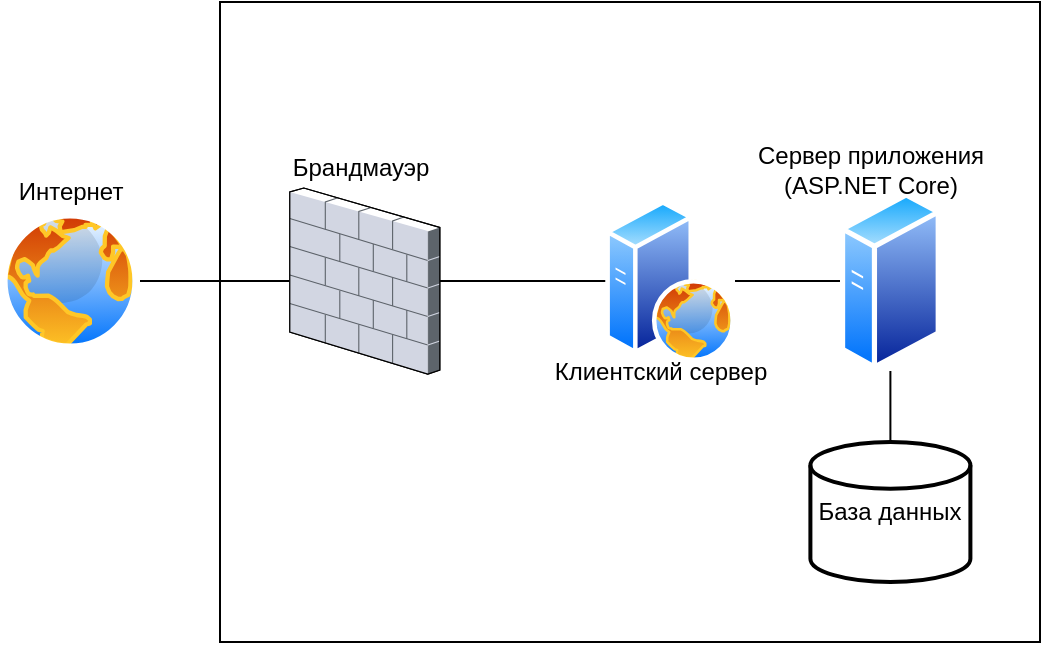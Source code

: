 <mxfile version="14.4.8" type="device"><diagram id="2Rt1tRd_GSVfDEPqqMQH" name="Page-1"><mxGraphModel dx="515" dy="760" grid="1" gridSize="10" guides="1" tooltips="1" connect="1" arrows="1" fold="1" page="1" pageScale="1" pageWidth="2339" pageHeight="3300" math="0" shadow="0"><root><mxCell id="0"/><mxCell id="1" parent="0"/><mxCell id="icf4pILTBsQpVlbFf6u3-1" value="База данных" style="strokeWidth=2;html=1;shape=mxgraph.flowchart.database;whiteSpace=wrap;" vertex="1" parent="1"><mxGeometry x="645.2" y="240" width="80" height="70" as="geometry"/></mxCell><mxCell id="icf4pILTBsQpVlbFf6u3-12" style="edgeStyle=orthogonalEdgeStyle;rounded=0;orthogonalLoop=1;jettySize=auto;html=1;exitX=1;exitY=0.5;exitDx=0;exitDy=0;endArrow=none;endFill=0;" edge="1" parent="1" source="icf4pILTBsQpVlbFf6u3-2" target="icf4pILTBsQpVlbFf6u3-3"><mxGeometry relative="1" as="geometry"/></mxCell><mxCell id="icf4pILTBsQpVlbFf6u3-2" value="" style="aspect=fixed;perimeter=ellipsePerimeter;html=1;align=center;shadow=0;dashed=0;spacingTop=3;image;image=img/lib/active_directory/internet_globe.svg;" vertex="1" parent="1"><mxGeometry x="240" y="124.5" width="70" height="70" as="geometry"/></mxCell><mxCell id="icf4pILTBsQpVlbFf6u3-13" style="edgeStyle=orthogonalEdgeStyle;rounded=0;orthogonalLoop=1;jettySize=auto;html=1;endArrow=none;endFill=0;" edge="1" parent="1" source="icf4pILTBsQpVlbFf6u3-3" target="icf4pILTBsQpVlbFf6u3-7"><mxGeometry relative="1" as="geometry"/></mxCell><mxCell id="icf4pILTBsQpVlbFf6u3-3" value="" style="verticalLabelPosition=bottom;aspect=fixed;html=1;verticalAlign=top;strokeColor=none;align=center;outlineConnect=0;shape=mxgraph.citrix.firewall;" vertex="1" parent="1"><mxGeometry x="384.9" y="113" width="75" height="93" as="geometry"/></mxCell><mxCell id="icf4pILTBsQpVlbFf6u3-14" style="edgeStyle=orthogonalEdgeStyle;rounded=0;orthogonalLoop=1;jettySize=auto;html=1;endArrow=none;endFill=0;" edge="1" parent="1" source="icf4pILTBsQpVlbFf6u3-7" target="icf4pILTBsQpVlbFf6u3-8"><mxGeometry relative="1" as="geometry"/></mxCell><mxCell id="icf4pILTBsQpVlbFf6u3-7" value="" style="aspect=fixed;perimeter=ellipsePerimeter;html=1;align=center;shadow=0;dashed=0;spacingTop=3;image;image=img/lib/active_directory/web_server.svg;" vertex="1" parent="1"><mxGeometry x="542.7" y="119" width="64.8" height="81" as="geometry"/></mxCell><mxCell id="icf4pILTBsQpVlbFf6u3-16" style="edgeStyle=orthogonalEdgeStyle;rounded=0;orthogonalLoop=1;jettySize=auto;html=1;endArrow=none;endFill=0;" edge="1" parent="1" source="icf4pILTBsQpVlbFf6u3-8" target="icf4pILTBsQpVlbFf6u3-1"><mxGeometry relative="1" as="geometry"/></mxCell><mxCell id="icf4pILTBsQpVlbFf6u3-8" value="" style="aspect=fixed;perimeter=ellipsePerimeter;html=1;align=center;shadow=0;dashed=0;spacingTop=3;image;image=img/lib/active_directory/generic_server.svg;" vertex="1" parent="1"><mxGeometry x="660" y="114.5" width="50.4" height="90" as="geometry"/></mxCell><mxCell id="icf4pILTBsQpVlbFf6u3-9" value="Клиентский сервер" style="text;html=1;align=center;verticalAlign=middle;resizable=0;points=[];autosize=1;" vertex="1" parent="1"><mxGeometry x="510" y="194.5" width="120" height="20" as="geometry"/></mxCell><mxCell id="icf4pILTBsQpVlbFf6u3-15" value="Сервер приложения&lt;br&gt;(ASP.NET Core)" style="text;html=1;align=center;verticalAlign=middle;resizable=0;points=[];autosize=1;" vertex="1" parent="1"><mxGeometry x="610" y="89" width="130" height="30" as="geometry"/></mxCell><mxCell id="icf4pILTBsQpVlbFf6u3-17" value="Брандмауэр" style="text;html=1;align=center;verticalAlign=middle;resizable=0;points=[];autosize=1;" vertex="1" parent="1"><mxGeometry x="380" y="93" width="80" height="20" as="geometry"/></mxCell><mxCell id="icf4pILTBsQpVlbFf6u3-18" value="Интернет" style="text;html=1;align=center;verticalAlign=middle;resizable=0;points=[];autosize=1;" vertex="1" parent="1"><mxGeometry x="240" y="104.5" width="70" height="20" as="geometry"/></mxCell><mxCell id="icf4pILTBsQpVlbFf6u3-20" value="" style="rounded=0;whiteSpace=wrap;html=1;fillColor=none;" vertex="1" parent="1"><mxGeometry x="350" y="20" width="410" height="320" as="geometry"/></mxCell></root></mxGraphModel></diagram></mxfile>